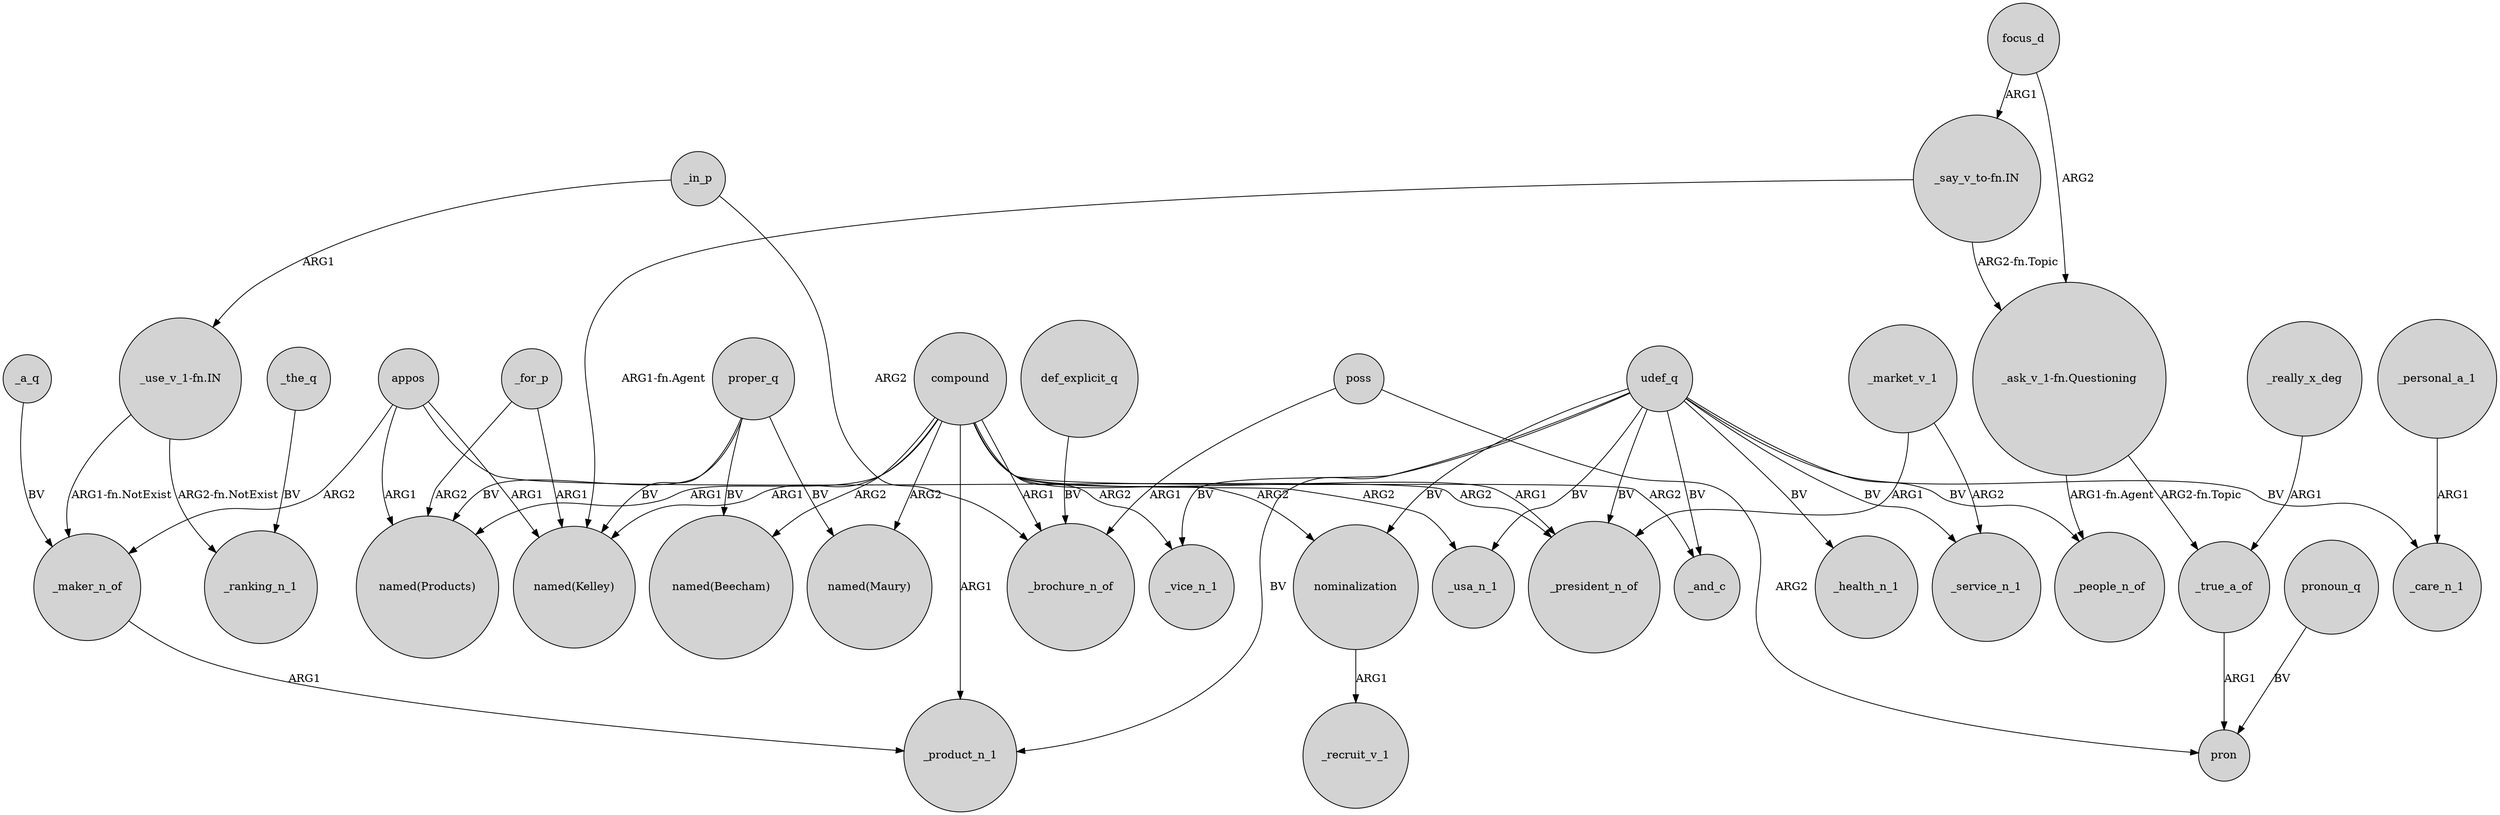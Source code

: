 digraph {
	node [shape=circle style=filled]
	compound -> _vice_n_1 [label=ARG2]
	proper_q -> "named(Kelley)" [label=BV]
	compound -> _product_n_1 [label=ARG1]
	"_ask_v_1-fn.Questioning" -> _true_a_of [label="ARG2-fn.Topic"]
	compound -> "named(Beecham)" [label=ARG2]
	focus_d -> "_ask_v_1-fn.Questioning" [label=ARG2]
	_personal_a_1 -> _care_n_1 [label=ARG1]
	poss -> pron [label=ARG2]
	udef_q -> _care_n_1 [label=BV]
	_the_q -> _ranking_n_1 [label=BV]
	"_say_v_to-fn.IN" -> "named(Kelley)" [label="ARG1-fn.Agent"]
	poss -> _brochure_n_of [label=ARG1]
	compound -> nominalization [label=ARG2]
	appos -> "named(Kelley)" [label=ARG1]
	udef_q -> _usa_n_1 [label=BV]
	compound -> _brochure_n_of [label=ARG1]
	udef_q -> _vice_n_1 [label=BV]
	nominalization -> _recruit_v_1 [label=ARG1]
	appos -> _maker_n_of [label=ARG2]
	compound -> _usa_n_1 [label=ARG2]
	_market_v_1 -> _service_n_1 [label=ARG2]
	appos -> _president_n_of [label=ARG2]
	pronoun_q -> pron [label=BV]
	udef_q -> _people_n_of [label=BV]
	_for_p -> "named(Products)" [label=ARG2]
	compound -> _and_c [label=ARG2]
	udef_q -> _service_n_1 [label=BV]
	_true_a_of -> pron [label=ARG1]
	compound -> _president_n_of [label=ARG1]
	udef_q -> _president_n_of [label=BV]
	"_use_v_1-fn.IN" -> _maker_n_of [label="ARG1-fn.NotExist"]
	_maker_n_of -> _product_n_1 [label=ARG1]
	proper_q -> "named(Beecham)" [label=BV]
	udef_q -> _health_n_1 [label=BV]
	_a_q -> _maker_n_of [label=BV]
	_really_x_deg -> _true_a_of [label=ARG1]
	_in_p -> "_use_v_1-fn.IN" [label=ARG1]
	_for_p -> "named(Kelley)" [label=ARG1]
	udef_q -> nominalization [label=BV]
	"_say_v_to-fn.IN" -> "_ask_v_1-fn.Questioning" [label="ARG2-fn.Topic"]
	_in_p -> _brochure_n_of [label=ARG2]
	compound -> "named(Products)" [label=ARG1]
	appos -> "named(Products)" [label=ARG1]
	proper_q -> "named(Maury)" [label=BV]
	udef_q -> _product_n_1 [label=BV]
	_market_v_1 -> _president_n_of [label=ARG1]
	def_explicit_q -> _brochure_n_of [label=BV]
	"_ask_v_1-fn.Questioning" -> _people_n_of [label="ARG1-fn.Agent"]
	udef_q -> _and_c [label=BV]
	compound -> "named(Kelley)" [label=ARG1]
	proper_q -> "named(Products)" [label=BV]
	"_use_v_1-fn.IN" -> _ranking_n_1 [label="ARG2-fn.NotExist"]
	compound -> "named(Maury)" [label=ARG2]
	focus_d -> "_say_v_to-fn.IN" [label=ARG1]
}
